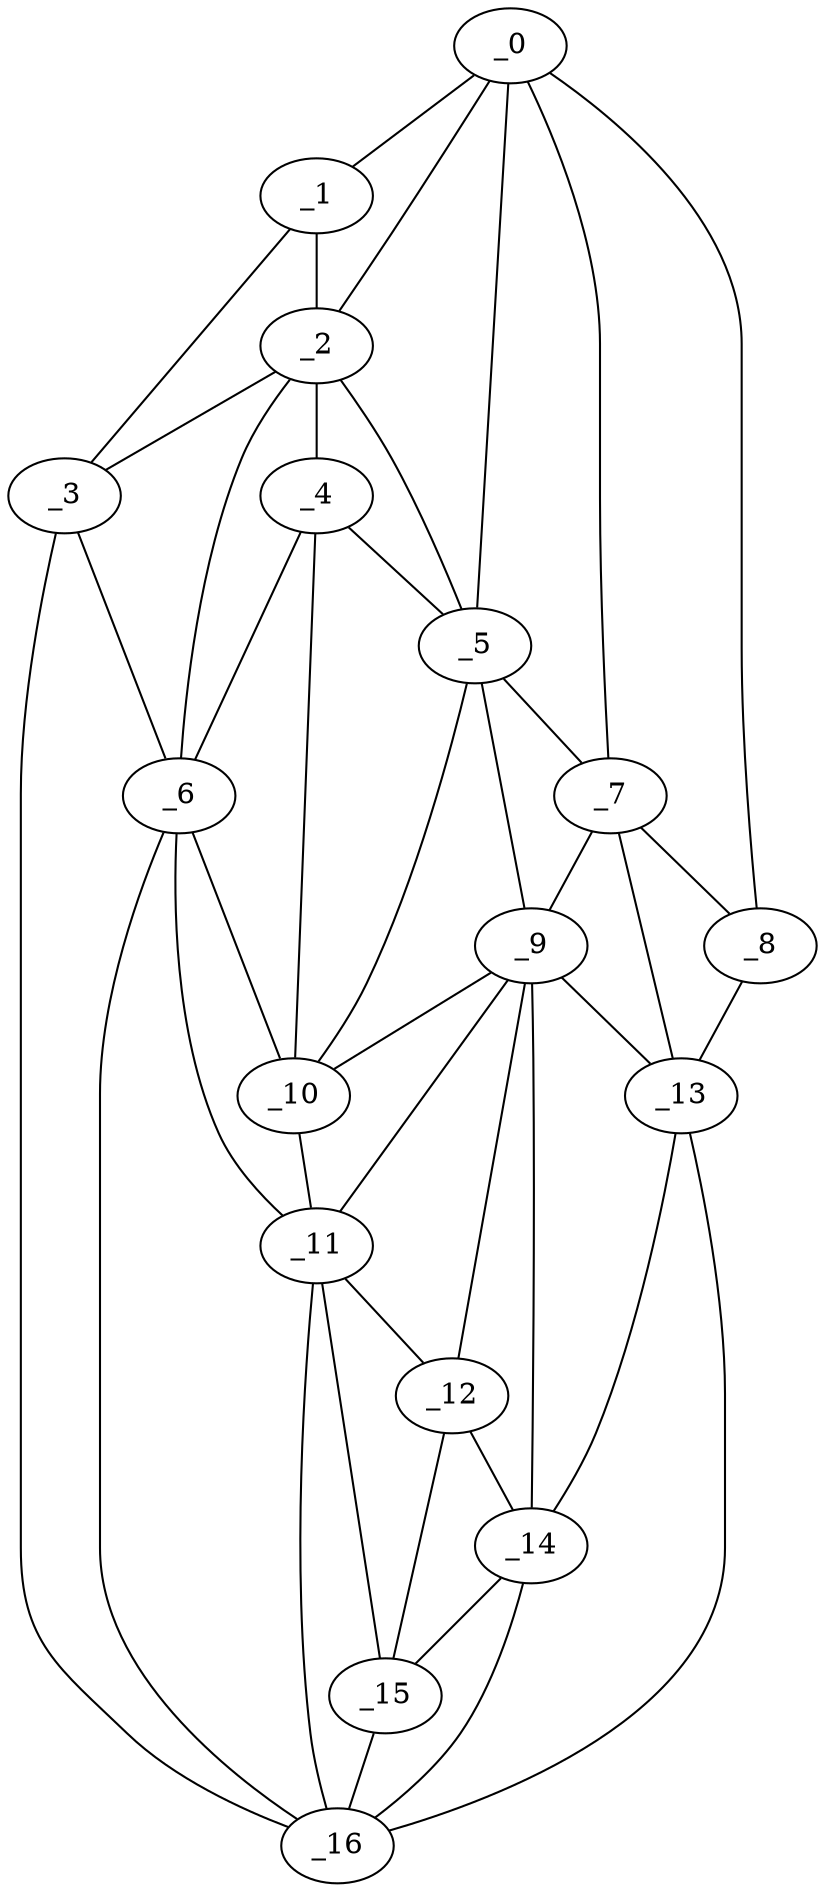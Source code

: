 graph "obj29__210.gxl" {
	_0	 [x=7,
		y=36];
	_1	 [x=39,
		y=23];
	_0 -- _1	 [valence=1];
	_2	 [x=47,
		y=32];
	_0 -- _2	 [valence=2];
	_5	 [x=54,
		y=52];
	_0 -- _5	 [valence=2];
	_7	 [x=65,
		y=94];
	_0 -- _7	 [valence=2];
	_8	 [x=68,
		y=113];
	_0 -- _8	 [valence=1];
	_1 -- _2	 [valence=2];
	_3	 [x=49,
		y=23];
	_1 -- _3	 [valence=1];
	_2 -- _3	 [valence=2];
	_4	 [x=54,
		y=44];
	_2 -- _4	 [valence=1];
	_2 -- _5	 [valence=2];
	_6	 [x=65,
		y=30];
	_2 -- _6	 [valence=1];
	_3 -- _6	 [valence=2];
	_16	 [x=126,
		y=41];
	_3 -- _16	 [valence=1];
	_4 -- _5	 [valence=1];
	_4 -- _6	 [valence=2];
	_10	 [x=82,
		y=38];
	_4 -- _10	 [valence=2];
	_5 -- _7	 [valence=2];
	_9	 [x=81,
		y=73];
	_5 -- _9	 [valence=1];
	_5 -- _10	 [valence=2];
	_6 -- _10	 [valence=1];
	_11	 [x=108,
		y=41];
	_6 -- _11	 [valence=2];
	_6 -- _16	 [valence=2];
	_7 -- _8	 [valence=1];
	_7 -- _9	 [valence=2];
	_13	 [x=116,
		y=101];
	_7 -- _13	 [valence=2];
	_8 -- _13	 [valence=1];
	_9 -- _10	 [valence=2];
	_9 -- _11	 [valence=2];
	_12	 [x=113,
		y=65];
	_9 -- _12	 [valence=2];
	_9 -- _13	 [valence=2];
	_14	 [x=119,
		y=81];
	_9 -- _14	 [valence=2];
	_10 -- _11	 [valence=2];
	_11 -- _12	 [valence=2];
	_15	 [x=122,
		y=53];
	_11 -- _15	 [valence=1];
	_11 -- _16	 [valence=1];
	_12 -- _14	 [valence=2];
	_12 -- _15	 [valence=2];
	_13 -- _14	 [valence=2];
	_13 -- _16	 [valence=1];
	_14 -- _15	 [valence=1];
	_14 -- _16	 [valence=2];
	_15 -- _16	 [valence=2];
}
